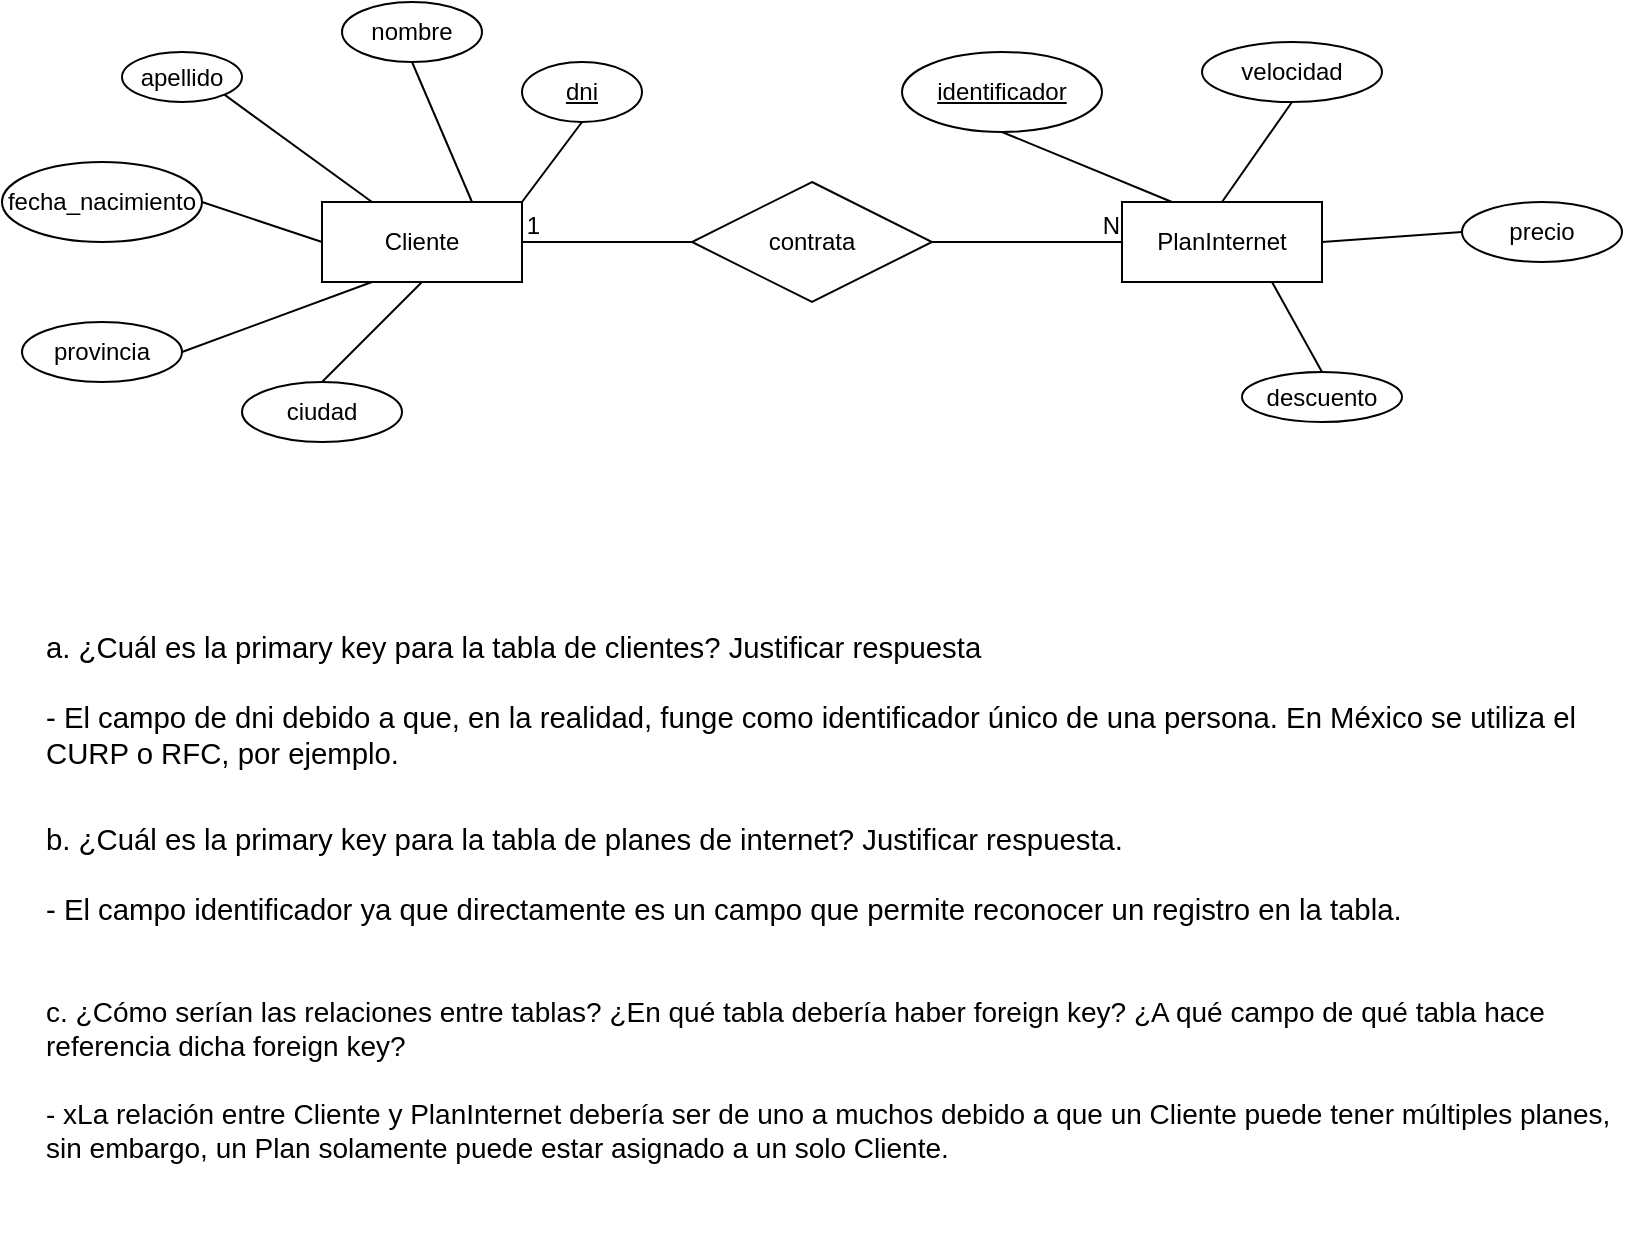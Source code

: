 <mxfile version="22.1.16" type="device">
  <diagram id="R2lEEEUBdFMjLlhIrx00" name="DiagramaER">
    <mxGraphModel dx="954" dy="497" grid="1" gridSize="10" guides="1" tooltips="1" connect="1" arrows="1" fold="1" page="1" pageScale="1" pageWidth="850" pageHeight="1100" math="0" shadow="0" extFonts="Permanent Marker^https://fonts.googleapis.com/css?family=Permanent+Marker">
      <root>
        <mxCell id="0" />
        <mxCell id="1" parent="0" />
        <mxCell id="kFgzBcWU6s6wOPXz50ga-1" value="Cliente" style="whiteSpace=wrap;html=1;align=center;" vertex="1" parent="1">
          <mxGeometry x="180" y="180" width="100" height="40" as="geometry" />
        </mxCell>
        <mxCell id="kFgzBcWU6s6wOPXz50ga-2" value="PlanInternet" style="whiteSpace=wrap;html=1;align=center;" vertex="1" parent="1">
          <mxGeometry x="580" y="180" width="100" height="40" as="geometry" />
        </mxCell>
        <mxCell id="kFgzBcWU6s6wOPXz50ga-3" value="contrata" style="shape=rhombus;perimeter=rhombusPerimeter;whiteSpace=wrap;html=1;align=center;" vertex="1" parent="1">
          <mxGeometry x="365" y="170" width="120" height="60" as="geometry" />
        </mxCell>
        <mxCell id="kFgzBcWU6s6wOPXz50ga-5" value="" style="endArrow=none;html=1;rounded=0;entryX=0;entryY=0.5;entryDx=0;entryDy=0;exitX=1;exitY=0.5;exitDx=0;exitDy=0;" edge="1" parent="1" source="kFgzBcWU6s6wOPXz50ga-3" target="kFgzBcWU6s6wOPXz50ga-2">
          <mxGeometry relative="1" as="geometry">
            <mxPoint x="340" y="260" as="sourcePoint" />
            <mxPoint x="500" y="260" as="targetPoint" />
          </mxGeometry>
        </mxCell>
        <mxCell id="kFgzBcWU6s6wOPXz50ga-6" value="N" style="resizable=0;html=1;whiteSpace=wrap;align=right;verticalAlign=bottom;" connectable="0" vertex="1" parent="kFgzBcWU6s6wOPXz50ga-5">
          <mxGeometry x="1" relative="1" as="geometry" />
        </mxCell>
        <mxCell id="kFgzBcWU6s6wOPXz50ga-7" value="" style="endArrow=none;html=1;rounded=0;entryX=1;entryY=0.5;entryDx=0;entryDy=0;exitX=0;exitY=0.5;exitDx=0;exitDy=0;" edge="1" parent="1" source="kFgzBcWU6s6wOPXz50ga-3" target="kFgzBcWU6s6wOPXz50ga-1">
          <mxGeometry relative="1" as="geometry">
            <mxPoint x="340" y="260" as="sourcePoint" />
            <mxPoint x="500" y="260" as="targetPoint" />
          </mxGeometry>
        </mxCell>
        <mxCell id="kFgzBcWU6s6wOPXz50ga-8" value="1" style="resizable=0;html=1;whiteSpace=wrap;align=right;verticalAlign=bottom;" connectable="0" vertex="1" parent="kFgzBcWU6s6wOPXz50ga-7">
          <mxGeometry x="1" relative="1" as="geometry">
            <mxPoint x="10" as="offset" />
          </mxGeometry>
        </mxCell>
        <mxCell id="kFgzBcWU6s6wOPXz50ga-10" value="dni" style="ellipse;whiteSpace=wrap;html=1;align=center;fontStyle=4;" vertex="1" parent="1">
          <mxGeometry x="280" y="110" width="60" height="30" as="geometry" />
        </mxCell>
        <mxCell id="kFgzBcWU6s6wOPXz50ga-11" value="nombre" style="ellipse;whiteSpace=wrap;html=1;align=center;" vertex="1" parent="1">
          <mxGeometry x="190" y="80" width="70" height="30" as="geometry" />
        </mxCell>
        <mxCell id="kFgzBcWU6s6wOPXz50ga-12" value="apellido" style="ellipse;whiteSpace=wrap;html=1;align=center;" vertex="1" parent="1">
          <mxGeometry x="80" y="105" width="60" height="25" as="geometry" />
        </mxCell>
        <mxCell id="kFgzBcWU6s6wOPXz50ga-13" value="fecha_nacimiento" style="ellipse;whiteSpace=wrap;html=1;align=center;" vertex="1" parent="1">
          <mxGeometry x="20" y="160" width="100" height="40" as="geometry" />
        </mxCell>
        <mxCell id="kFgzBcWU6s6wOPXz50ga-14" value="provincia" style="ellipse;whiteSpace=wrap;html=1;align=center;" vertex="1" parent="1">
          <mxGeometry x="30" y="240" width="80" height="30" as="geometry" />
        </mxCell>
        <mxCell id="kFgzBcWU6s6wOPXz50ga-15" value="ciudad" style="ellipse;whiteSpace=wrap;html=1;align=center;" vertex="1" parent="1">
          <mxGeometry x="140" y="270" width="80" height="30" as="geometry" />
        </mxCell>
        <mxCell id="kFgzBcWU6s6wOPXz50ga-16" value="" style="endArrow=none;html=1;rounded=0;entryX=0.5;entryY=1;entryDx=0;entryDy=0;exitX=1;exitY=0;exitDx=0;exitDy=0;" edge="1" parent="1" source="kFgzBcWU6s6wOPXz50ga-1" target="kFgzBcWU6s6wOPXz50ga-10">
          <mxGeometry width="50" height="50" relative="1" as="geometry">
            <mxPoint x="460" y="290" as="sourcePoint" />
            <mxPoint x="510" y="240" as="targetPoint" />
          </mxGeometry>
        </mxCell>
        <mxCell id="kFgzBcWU6s6wOPXz50ga-17" value="" style="endArrow=none;html=1;rounded=0;exitX=0.5;exitY=1;exitDx=0;exitDy=0;entryX=0.75;entryY=0;entryDx=0;entryDy=0;" edge="1" parent="1" source="kFgzBcWU6s6wOPXz50ga-11" target="kFgzBcWU6s6wOPXz50ga-1">
          <mxGeometry width="50" height="50" relative="1" as="geometry">
            <mxPoint x="460" y="290" as="sourcePoint" />
            <mxPoint x="510" y="240" as="targetPoint" />
          </mxGeometry>
        </mxCell>
        <mxCell id="kFgzBcWU6s6wOPXz50ga-18" value="" style="endArrow=none;html=1;rounded=0;exitX=1;exitY=1;exitDx=0;exitDy=0;entryX=0.25;entryY=0;entryDx=0;entryDy=0;" edge="1" parent="1" source="kFgzBcWU6s6wOPXz50ga-12" target="kFgzBcWU6s6wOPXz50ga-1">
          <mxGeometry width="50" height="50" relative="1" as="geometry">
            <mxPoint x="460" y="290" as="sourcePoint" />
            <mxPoint x="510" y="240" as="targetPoint" />
          </mxGeometry>
        </mxCell>
        <mxCell id="kFgzBcWU6s6wOPXz50ga-19" value="" style="endArrow=none;html=1;rounded=0;exitX=1;exitY=0.5;exitDx=0;exitDy=0;entryX=0;entryY=0.5;entryDx=0;entryDy=0;" edge="1" parent="1" source="kFgzBcWU6s6wOPXz50ga-13" target="kFgzBcWU6s6wOPXz50ga-1">
          <mxGeometry width="50" height="50" relative="1" as="geometry">
            <mxPoint x="460" y="290" as="sourcePoint" />
            <mxPoint x="510" y="240" as="targetPoint" />
          </mxGeometry>
        </mxCell>
        <mxCell id="kFgzBcWU6s6wOPXz50ga-20" value="" style="endArrow=none;html=1;rounded=0;exitX=1;exitY=0.5;exitDx=0;exitDy=0;entryX=0.25;entryY=1;entryDx=0;entryDy=0;" edge="1" parent="1" source="kFgzBcWU6s6wOPXz50ga-14" target="kFgzBcWU6s6wOPXz50ga-1">
          <mxGeometry width="50" height="50" relative="1" as="geometry">
            <mxPoint x="460" y="290" as="sourcePoint" />
            <mxPoint x="510" y="240" as="targetPoint" />
          </mxGeometry>
        </mxCell>
        <mxCell id="kFgzBcWU6s6wOPXz50ga-21" value="" style="endArrow=none;html=1;rounded=0;exitX=0.5;exitY=0;exitDx=0;exitDy=0;entryX=0.5;entryY=1;entryDx=0;entryDy=0;" edge="1" parent="1" source="kFgzBcWU6s6wOPXz50ga-15" target="kFgzBcWU6s6wOPXz50ga-1">
          <mxGeometry width="50" height="50" relative="1" as="geometry">
            <mxPoint x="460" y="290" as="sourcePoint" />
            <mxPoint x="510" y="240" as="targetPoint" />
          </mxGeometry>
        </mxCell>
        <mxCell id="kFgzBcWU6s6wOPXz50ga-23" value="velocidad" style="ellipse;whiteSpace=wrap;html=1;align=center;" vertex="1" parent="1">
          <mxGeometry x="620" y="100" width="90" height="30" as="geometry" />
        </mxCell>
        <mxCell id="kFgzBcWU6s6wOPXz50ga-24" value="identificador" style="ellipse;whiteSpace=wrap;html=1;align=center;fontStyle=4;" vertex="1" parent="1">
          <mxGeometry x="470" y="105" width="100" height="40" as="geometry" />
        </mxCell>
        <mxCell id="kFgzBcWU6s6wOPXz50ga-25" value="precio" style="ellipse;whiteSpace=wrap;html=1;align=center;" vertex="1" parent="1">
          <mxGeometry x="750" y="180" width="80" height="30" as="geometry" />
        </mxCell>
        <mxCell id="kFgzBcWU6s6wOPXz50ga-26" value="descuento" style="ellipse;whiteSpace=wrap;html=1;align=center;" vertex="1" parent="1">
          <mxGeometry x="640" y="265" width="80" height="25" as="geometry" />
        </mxCell>
        <mxCell id="kFgzBcWU6s6wOPXz50ga-28" value="" style="endArrow=none;html=1;rounded=0;entryX=0.5;entryY=1;entryDx=0;entryDy=0;exitX=0.25;exitY=0;exitDx=0;exitDy=0;" edge="1" parent="1" source="kFgzBcWU6s6wOPXz50ga-2" target="kFgzBcWU6s6wOPXz50ga-24">
          <mxGeometry width="50" height="50" relative="1" as="geometry">
            <mxPoint x="370" y="290" as="sourcePoint" />
            <mxPoint x="420" y="240" as="targetPoint" />
          </mxGeometry>
        </mxCell>
        <mxCell id="kFgzBcWU6s6wOPXz50ga-29" value="" style="endArrow=none;html=1;rounded=0;entryX=0.5;entryY=1;entryDx=0;entryDy=0;exitX=0.5;exitY=0;exitDx=0;exitDy=0;" edge="1" parent="1" source="kFgzBcWU6s6wOPXz50ga-2" target="kFgzBcWU6s6wOPXz50ga-23">
          <mxGeometry width="50" height="50" relative="1" as="geometry">
            <mxPoint x="370" y="290" as="sourcePoint" />
            <mxPoint x="420" y="240" as="targetPoint" />
          </mxGeometry>
        </mxCell>
        <mxCell id="kFgzBcWU6s6wOPXz50ga-30" value="" style="endArrow=none;html=1;rounded=0;entryX=0;entryY=0.5;entryDx=0;entryDy=0;exitX=1;exitY=0.5;exitDx=0;exitDy=0;" edge="1" parent="1" source="kFgzBcWU6s6wOPXz50ga-2" target="kFgzBcWU6s6wOPXz50ga-25">
          <mxGeometry width="50" height="50" relative="1" as="geometry">
            <mxPoint x="370" y="290" as="sourcePoint" />
            <mxPoint x="420" y="240" as="targetPoint" />
          </mxGeometry>
        </mxCell>
        <mxCell id="kFgzBcWU6s6wOPXz50ga-31" value="" style="endArrow=none;html=1;rounded=0;exitX=0.5;exitY=0;exitDx=0;exitDy=0;entryX=0.75;entryY=1;entryDx=0;entryDy=0;" edge="1" parent="1" source="kFgzBcWU6s6wOPXz50ga-26" target="kFgzBcWU6s6wOPXz50ga-2">
          <mxGeometry width="50" height="50" relative="1" as="geometry">
            <mxPoint x="370" y="290" as="sourcePoint" />
            <mxPoint x="420" y="240" as="targetPoint" />
          </mxGeometry>
        </mxCell>
        <mxCell id="kFgzBcWU6s6wOPXz50ga-32" value="&lt;p style=&quot;line-height: 1.8; margin-left: 3.26pt; text-indent: -18pt; margin-top: 0pt; margin-bottom: 6pt; padding: 0pt 0pt 0pt 18pt;&quot; dir=&quot;ltr&quot;&gt;&lt;/p&gt;&lt;div&gt;&lt;/div&gt;&lt;span style=&quot;font-size: 11pt; background-color: transparent; font-variant-numeric: normal; font-variant-east-asian: normal; font-variant-alternates: normal; font-variant-position: normal; vertical-align: baseline;&quot;&gt;a. ¿Cuál es la primary key para la tabla de clientes? Justificar respuesta&lt;br&gt;&lt;br&gt;- El campo de dni debido a que, en la realidad, funge como identificador único de una persona. En México se utiliza el CURP o RFC, por ejemplo.&lt;br&gt;&lt;br&gt;&lt;p style=&quot;line-height: 1.8; margin-left: 3.26pt; text-indent: -18pt; text-align: justify; margin-top: 0pt; margin-bottom: 6pt; padding: 0pt 0pt 0pt 18pt;&quot; dir=&quot;ltr&quot;&gt;&lt;/p&gt;&lt;div style=&quot;&quot;&gt;&lt;/div&gt;&lt;span style=&quot;font-size: 11pt; background-color: transparent; font-variant-numeric: normal; font-variant-east-asian: normal; font-variant-alternates: normal; font-variant-position: normal; vertical-align: baseline;&quot;&gt;b. ¿Cuál es la primary key para la tabla de planes de internet? Justificar respuesta.&lt;br&gt;&lt;br&gt;- El campo identificador ya que directamente es un campo que permite reconocer un registro en la tabla.&lt;br&gt;&lt;/span&gt;&lt;/span&gt;&lt;span style=&quot;font-size: 14px;&quot; id=&quot;docs-internal-guid-b8ac7562-7fff-12db-51de-947a7bf0a608&quot;&gt;&lt;br&gt;&lt;br class=&quot;Apple-interchange-newline&quot;&gt;c. ¿Cómo serían las relaciones entre tablas? ¿En qué tabla debería haber foreign key? ¿A qué campo de qué tabla hace referencia dicha foreign key?&lt;br&gt;&lt;br&gt;- xLa relación entre Cliente y PlanInternet debería ser de uno a muchos debido a que un Cliente puede tener múltiples planes, sin embargo, un Plan solamente puede estar asignado a un solo Cliente.&lt;br&gt;&lt;span id=&quot;docs-internal-guid-c2402dab-7fff-5e42-21f7-dfc296c54ec6&quot;&gt;&lt;/span&gt;&lt;br&gt;&lt;span id=&quot;docs-internal-guid-c2402dab-7fff-5e42-21f7-dfc296c54ec6&quot;&gt;&lt;/span&gt;&lt;br&gt;&lt;/span&gt;" style="text;html=1;strokeColor=none;fillColor=none;align=left;verticalAlign=top;whiteSpace=wrap;rounded=0;" vertex="1" parent="1">
          <mxGeometry x="40" y="380" width="790" height="300" as="geometry" />
        </mxCell>
        <mxCell id="kFgzBcWU6s6wOPXz50ga-33" value="&lt;span id=&quot;docs-internal-guid-c2402dab-7fff-5e42-21f7-dfc296c54ec6&quot;&gt;&lt;/span&gt;" style="text;html=1;strokeColor=none;fillColor=none;align=center;verticalAlign=middle;whiteSpace=wrap;rounded=0;" vertex="1" parent="1">
          <mxGeometry x="40" y="580" width="60" height="30" as="geometry" />
        </mxCell>
      </root>
    </mxGraphModel>
  </diagram>
</mxfile>
